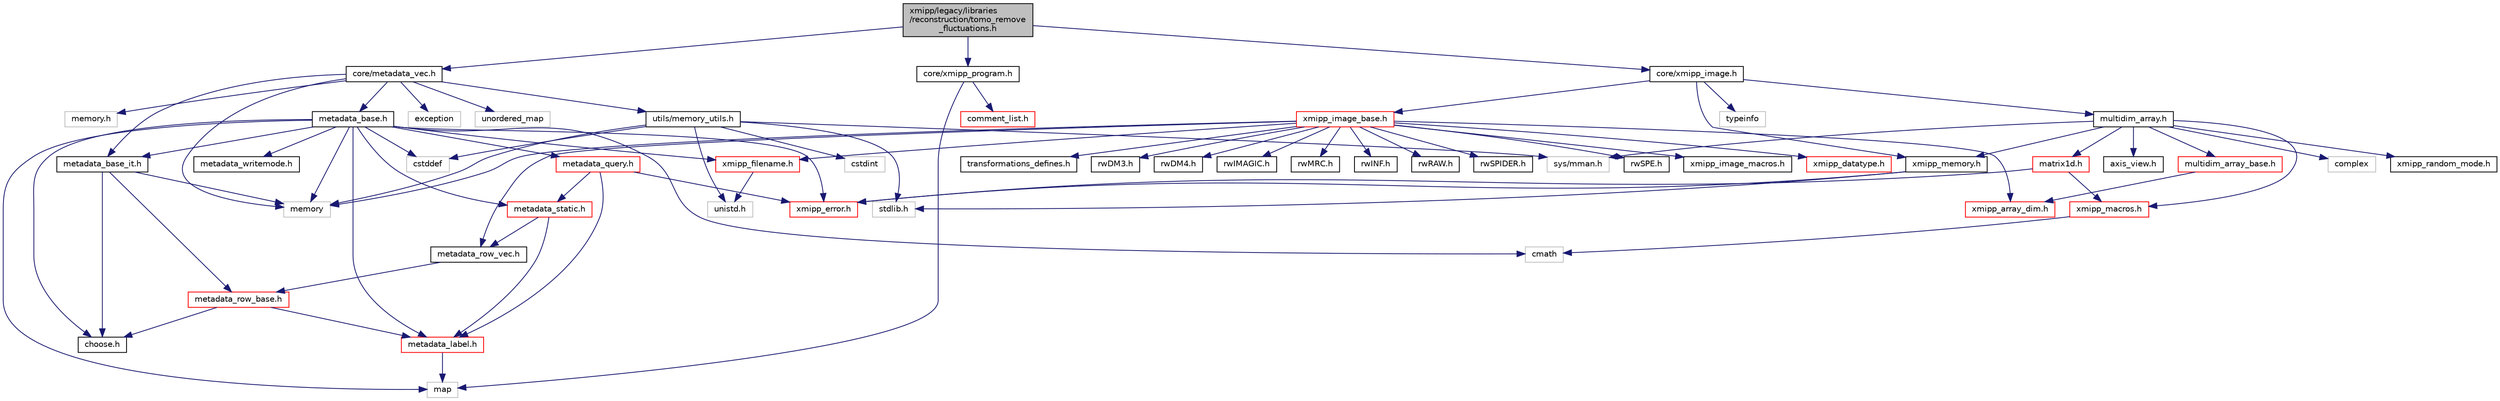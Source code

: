 digraph "xmipp/legacy/libraries/reconstruction/tomo_remove_fluctuations.h"
{
  edge [fontname="Helvetica",fontsize="10",labelfontname="Helvetica",labelfontsize="10"];
  node [fontname="Helvetica",fontsize="10",shape=record];
  Node0 [label="xmipp/legacy/libraries\l/reconstruction/tomo_remove\l_fluctuations.h",height=0.2,width=0.4,color="black", fillcolor="grey75", style="filled", fontcolor="black"];
  Node0 -> Node1 [color="midnightblue",fontsize="10",style="solid",fontname="Helvetica"];
  Node1 [label="core/metadata_vec.h",height=0.2,width=0.4,color="black", fillcolor="white", style="filled",URL="$metadata__vec_8h.html"];
  Node1 -> Node2 [color="midnightblue",fontsize="10",style="solid",fontname="Helvetica"];
  Node2 [label="memory",height=0.2,width=0.4,color="grey75", fillcolor="white", style="filled"];
  Node1 -> Node3 [color="midnightblue",fontsize="10",style="solid",fontname="Helvetica"];
  Node3 [label="exception",height=0.2,width=0.4,color="grey75", fillcolor="white", style="filled"];
  Node1 -> Node4 [color="midnightblue",fontsize="10",style="solid",fontname="Helvetica"];
  Node4 [label="unordered_map",height=0.2,width=0.4,color="grey75", fillcolor="white", style="filled"];
  Node1 -> Node5 [color="midnightblue",fontsize="10",style="solid",fontname="Helvetica"];
  Node5 [label="memory.h",height=0.2,width=0.4,color="grey75", fillcolor="white", style="filled"];
  Node1 -> Node6 [color="midnightblue",fontsize="10",style="solid",fontname="Helvetica"];
  Node6 [label="metadata_base.h",height=0.2,width=0.4,color="black", fillcolor="white", style="filled",URL="$metadata__base_8h.html"];
  Node6 -> Node7 [color="midnightblue",fontsize="10",style="solid",fontname="Helvetica"];
  Node7 [label="cstddef",height=0.2,width=0.4,color="grey75", fillcolor="white", style="filled"];
  Node6 -> Node8 [color="midnightblue",fontsize="10",style="solid",fontname="Helvetica"];
  Node8 [label="map",height=0.2,width=0.4,color="grey75", fillcolor="white", style="filled"];
  Node6 -> Node9 [color="midnightblue",fontsize="10",style="solid",fontname="Helvetica"];
  Node9 [label="cmath",height=0.2,width=0.4,color="grey75", fillcolor="white", style="filled"];
  Node6 -> Node2 [color="midnightblue",fontsize="10",style="solid",fontname="Helvetica"];
  Node6 -> Node10 [color="midnightblue",fontsize="10",style="solid",fontname="Helvetica"];
  Node10 [label="xmipp_error.h",height=0.2,width=0.4,color="red", fillcolor="white", style="filled",URL="$xmipp__error_8h.html"];
  Node6 -> Node17 [color="midnightblue",fontsize="10",style="solid",fontname="Helvetica"];
  Node17 [label="xmipp_filename.h",height=0.2,width=0.4,color="red", fillcolor="white", style="filled",URL="$xmipp__filename_8h.html"];
  Node17 -> Node18 [color="midnightblue",fontsize="10",style="solid",fontname="Helvetica"];
  Node18 [label="unistd.h",height=0.2,width=0.4,color="grey75", fillcolor="white", style="filled"];
  Node6 -> Node20 [color="midnightblue",fontsize="10",style="solid",fontname="Helvetica"];
  Node20 [label="metadata_label.h",height=0.2,width=0.4,color="red", fillcolor="white", style="filled",URL="$metadata__label_8h.html"];
  Node20 -> Node8 [color="midnightblue",fontsize="10",style="solid",fontname="Helvetica"];
  Node6 -> Node21 [color="midnightblue",fontsize="10",style="solid",fontname="Helvetica"];
  Node21 [label="metadata_writemode.h",height=0.2,width=0.4,color="black", fillcolor="white", style="filled",URL="$metadata__writemode_8h.html"];
  Node6 -> Node22 [color="midnightblue",fontsize="10",style="solid",fontname="Helvetica"];
  Node22 [label="metadata_base_it.h",height=0.2,width=0.4,color="black", fillcolor="white", style="filled",URL="$metadata__base__it_8h.html"];
  Node22 -> Node2 [color="midnightblue",fontsize="10",style="solid",fontname="Helvetica"];
  Node22 -> Node23 [color="midnightblue",fontsize="10",style="solid",fontname="Helvetica"];
  Node23 [label="metadata_row_base.h",height=0.2,width=0.4,color="red", fillcolor="white", style="filled",URL="$metadata__row__base_8h.html"];
  Node23 -> Node20 [color="midnightblue",fontsize="10",style="solid",fontname="Helvetica"];
  Node23 -> Node25 [color="midnightblue",fontsize="10",style="solid",fontname="Helvetica"];
  Node25 [label="choose.h",height=0.2,width=0.4,color="black", fillcolor="white", style="filled",URL="$choose_8h.html"];
  Node22 -> Node25 [color="midnightblue",fontsize="10",style="solid",fontname="Helvetica"];
  Node6 -> Node26 [color="midnightblue",fontsize="10",style="solid",fontname="Helvetica"];
  Node26 [label="metadata_static.h",height=0.2,width=0.4,color="red", fillcolor="white", style="filled",URL="$metadata__static_8h.html"];
  Node26 -> Node20 [color="midnightblue",fontsize="10",style="solid",fontname="Helvetica"];
  Node26 -> Node28 [color="midnightblue",fontsize="10",style="solid",fontname="Helvetica"];
  Node28 [label="metadata_row_vec.h",height=0.2,width=0.4,color="black", fillcolor="white", style="filled",URL="$metadata__row__vec_8h.html"];
  Node28 -> Node23 [color="midnightblue",fontsize="10",style="solid",fontname="Helvetica"];
  Node6 -> Node29 [color="midnightblue",fontsize="10",style="solid",fontname="Helvetica"];
  Node29 [label="metadata_query.h",height=0.2,width=0.4,color="red", fillcolor="white", style="filled",URL="$metadata__query_8h.html"];
  Node29 -> Node20 [color="midnightblue",fontsize="10",style="solid",fontname="Helvetica"];
  Node29 -> Node10 [color="midnightblue",fontsize="10",style="solid",fontname="Helvetica"];
  Node29 -> Node26 [color="midnightblue",fontsize="10",style="solid",fontname="Helvetica"];
  Node6 -> Node25 [color="midnightblue",fontsize="10",style="solid",fontname="Helvetica"];
  Node1 -> Node22 [color="midnightblue",fontsize="10",style="solid",fontname="Helvetica"];
  Node1 -> Node31 [color="midnightblue",fontsize="10",style="solid",fontname="Helvetica"];
  Node31 [label="utils/memory_utils.h",height=0.2,width=0.4,color="black", fillcolor="white", style="filled",URL="$memory__utils_8h.html"];
  Node31 -> Node7 [color="midnightblue",fontsize="10",style="solid",fontname="Helvetica"];
  Node31 -> Node32 [color="midnightblue",fontsize="10",style="solid",fontname="Helvetica"];
  Node32 [label="stdlib.h",height=0.2,width=0.4,color="grey75", fillcolor="white", style="filled"];
  Node31 -> Node33 [color="midnightblue",fontsize="10",style="solid",fontname="Helvetica"];
  Node33 [label="cstdint",height=0.2,width=0.4,color="grey75", fillcolor="white", style="filled"];
  Node31 -> Node2 [color="midnightblue",fontsize="10",style="solid",fontname="Helvetica"];
  Node31 -> Node34 [color="midnightblue",fontsize="10",style="solid",fontname="Helvetica"];
  Node34 [label="sys/mman.h",height=0.2,width=0.4,color="grey75", fillcolor="white", style="filled"];
  Node31 -> Node18 [color="midnightblue",fontsize="10",style="solid",fontname="Helvetica"];
  Node0 -> Node35 [color="midnightblue",fontsize="10",style="solid",fontname="Helvetica"];
  Node35 [label="core/xmipp_image.h",height=0.2,width=0.4,color="black", fillcolor="white", style="filled",URL="$xmipp__image_8h.html"];
  Node35 -> Node36 [color="midnightblue",fontsize="10",style="solid",fontname="Helvetica"];
  Node36 [label="typeinfo",height=0.2,width=0.4,color="grey75", fillcolor="white", style="filled"];
  Node35 -> Node37 [color="midnightblue",fontsize="10",style="solid",fontname="Helvetica"];
  Node37 [label="multidim_array.h",height=0.2,width=0.4,color="black", fillcolor="white", style="filled",URL="$multidim__array_8h.html"];
  Node37 -> Node38 [color="midnightblue",fontsize="10",style="solid",fontname="Helvetica"];
  Node38 [label="xmipp_macros.h",height=0.2,width=0.4,color="red", fillcolor="white", style="filled",URL="$xmipp__macros_8h.html"];
  Node38 -> Node9 [color="midnightblue",fontsize="10",style="solid",fontname="Helvetica"];
  Node37 -> Node34 [color="midnightblue",fontsize="10",style="solid",fontname="Helvetica"];
  Node37 -> Node40 [color="midnightblue",fontsize="10",style="solid",fontname="Helvetica"];
  Node40 [label="complex",height=0.2,width=0.4,color="grey75", fillcolor="white", style="filled"];
  Node37 -> Node41 [color="midnightblue",fontsize="10",style="solid",fontname="Helvetica"];
  Node41 [label="matrix1d.h",height=0.2,width=0.4,color="red", fillcolor="white", style="filled",URL="$matrix1d_8h.html"];
  Node41 -> Node10 [color="midnightblue",fontsize="10",style="solid",fontname="Helvetica"];
  Node41 -> Node38 [color="midnightblue",fontsize="10",style="solid",fontname="Helvetica"];
  Node37 -> Node42 [color="midnightblue",fontsize="10",style="solid",fontname="Helvetica"];
  Node42 [label="xmipp_random_mode.h",height=0.2,width=0.4,color="black", fillcolor="white", style="filled",URL="$xmipp__random__mode_8h.html"];
  Node37 -> Node43 [color="midnightblue",fontsize="10",style="solid",fontname="Helvetica"];
  Node43 [label="multidim_array_base.h",height=0.2,width=0.4,color="red", fillcolor="white", style="filled",URL="$multidim__array__base_8h.html"];
  Node43 -> Node45 [color="midnightblue",fontsize="10",style="solid",fontname="Helvetica"];
  Node45 [label="xmipp_array_dim.h",height=0.2,width=0.4,color="red", fillcolor="white", style="filled",URL="$xmipp__array__dim_8h.html"];
  Node37 -> Node47 [color="midnightblue",fontsize="10",style="solid",fontname="Helvetica"];
  Node47 [label="xmipp_memory.h",height=0.2,width=0.4,color="black", fillcolor="white", style="filled",URL="$xmipp__memory_8h.html"];
  Node47 -> Node32 [color="midnightblue",fontsize="10",style="solid",fontname="Helvetica"];
  Node47 -> Node10 [color="midnightblue",fontsize="10",style="solid",fontname="Helvetica"];
  Node37 -> Node48 [color="midnightblue",fontsize="10",style="solid",fontname="Helvetica"];
  Node48 [label="axis_view.h",height=0.2,width=0.4,color="black", fillcolor="white", style="filled",URL="$axis__view_8h.html"];
  Node35 -> Node49 [color="midnightblue",fontsize="10",style="solid",fontname="Helvetica"];
  Node49 [label="xmipp_image_base.h",height=0.2,width=0.4,color="red", fillcolor="white", style="filled",URL="$xmipp__image__base_8h.html"];
  Node49 -> Node2 [color="midnightblue",fontsize="10",style="solid",fontname="Helvetica"];
  Node49 -> Node50 [color="midnightblue",fontsize="10",style="solid",fontname="Helvetica"];
  Node50 [label="xmipp_image_macros.h",height=0.2,width=0.4,color="black", fillcolor="white", style="filled",URL="$xmipp__image__macros_8h.html"];
  Node49 -> Node51 [color="midnightblue",fontsize="10",style="solid",fontname="Helvetica"];
  Node51 [label="xmipp_datatype.h",height=0.2,width=0.4,color="red", fillcolor="white", style="filled",URL="$xmipp__datatype_8h.html"];
  Node49 -> Node28 [color="midnightblue",fontsize="10",style="solid",fontname="Helvetica"];
  Node49 -> Node45 [color="midnightblue",fontsize="10",style="solid",fontname="Helvetica"];
  Node49 -> Node17 [color="midnightblue",fontsize="10",style="solid",fontname="Helvetica"];
  Node49 -> Node52 [color="midnightblue",fontsize="10",style="solid",fontname="Helvetica"];
  Node52 [label="transformations_defines.h",height=0.2,width=0.4,color="black", fillcolor="white", style="filled",URL="$transformations__defines_8h.html"];
  Node49 -> Node53 [color="midnightblue",fontsize="10",style="solid",fontname="Helvetica"];
  Node53 [label="rwDM3.h",height=0.2,width=0.4,color="black", fillcolor="white", style="filled",URL="$rwDM3_8h.html"];
  Node49 -> Node54 [color="midnightblue",fontsize="10",style="solid",fontname="Helvetica"];
  Node54 [label="rwDM4.h",height=0.2,width=0.4,color="black", fillcolor="white", style="filled",URL="$rwDM4_8h.html"];
  Node49 -> Node55 [color="midnightblue",fontsize="10",style="solid",fontname="Helvetica"];
  Node55 [label="rwIMAGIC.h",height=0.2,width=0.4,color="black", fillcolor="white", style="filled",URL="$rwIMAGIC_8h.html"];
  Node49 -> Node56 [color="midnightblue",fontsize="10",style="solid",fontname="Helvetica"];
  Node56 [label="rwMRC.h",height=0.2,width=0.4,color="black", fillcolor="white", style="filled",URL="$rwMRC_8h.html"];
  Node49 -> Node57 [color="midnightblue",fontsize="10",style="solid",fontname="Helvetica"];
  Node57 [label="rwINF.h",height=0.2,width=0.4,color="black", fillcolor="white", style="filled",URL="$rwINF_8h.html"];
  Node49 -> Node58 [color="midnightblue",fontsize="10",style="solid",fontname="Helvetica"];
  Node58 [label="rwRAW.h",height=0.2,width=0.4,color="black", fillcolor="white", style="filled",URL="$rwRAW_8h.html"];
  Node49 -> Node59 [color="midnightblue",fontsize="10",style="solid",fontname="Helvetica"];
  Node59 [label="rwSPIDER.h",height=0.2,width=0.4,color="black", fillcolor="white", style="filled",URL="$rwSPIDER_8h.html"];
  Node49 -> Node60 [color="midnightblue",fontsize="10",style="solid",fontname="Helvetica"];
  Node60 [label="rwSPE.h",height=0.2,width=0.4,color="black", fillcolor="white", style="filled",URL="$rwSPE_8h.html"];
  Node35 -> Node47 [color="midnightblue",fontsize="10",style="solid",fontname="Helvetica"];
  Node0 -> Node67 [color="midnightblue",fontsize="10",style="solid",fontname="Helvetica"];
  Node67 [label="core/xmipp_program.h",height=0.2,width=0.4,color="black", fillcolor="white", style="filled",URL="$xmipp__program_8h.html"];
  Node67 -> Node8 [color="midnightblue",fontsize="10",style="solid",fontname="Helvetica"];
  Node67 -> Node68 [color="midnightblue",fontsize="10",style="solid",fontname="Helvetica"];
  Node68 [label="comment_list.h",height=0.2,width=0.4,color="red", fillcolor="white", style="filled",URL="$comment__list_8h.html"];
}
